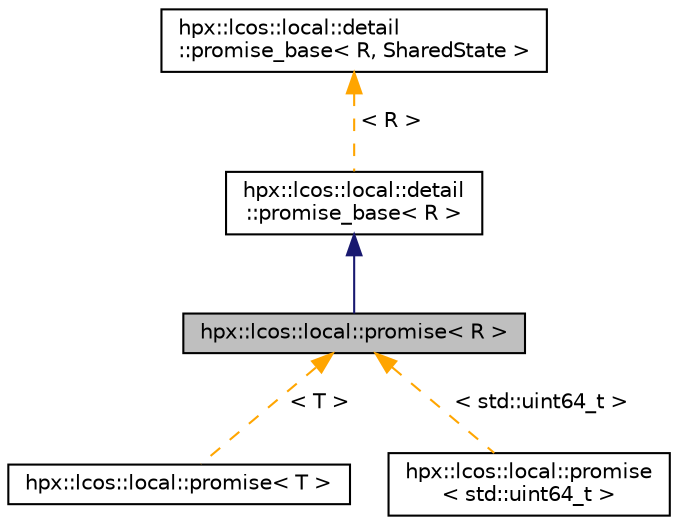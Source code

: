 digraph "hpx::lcos::local::promise&lt; R &gt;"
{
  edge [fontname="Helvetica",fontsize="10",labelfontname="Helvetica",labelfontsize="10"];
  node [fontname="Helvetica",fontsize="10",shape=record];
  Node0 [label="hpx::lcos::local::promise\< R \>",height=0.2,width=0.4,color="black", fillcolor="grey75", style="filled", fontcolor="black"];
  Node1 -> Node0 [dir="back",color="midnightblue",fontsize="10",style="solid",fontname="Helvetica"];
  Node1 [label="hpx::lcos::local::detail\l::promise_base\< R \>",height=0.2,width=0.4,color="black", fillcolor="white", style="filled",URL="$d5/da1/classhpx_1_1lcos_1_1local_1_1detail_1_1promise__base.html"];
  Node2 -> Node1 [dir="back",color="orange",fontsize="10",style="dashed",label=" \< R \>" ,fontname="Helvetica"];
  Node2 [label="hpx::lcos::local::detail\l::promise_base\< R, SharedState \>",height=0.2,width=0.4,color="black", fillcolor="white", style="filled",URL="$d5/da1/classhpx_1_1lcos_1_1local_1_1detail_1_1promise__base.html"];
  Node0 -> Node3 [dir="back",color="orange",fontsize="10",style="dashed",label=" \< T \>" ,fontname="Helvetica"];
  Node3 [label="hpx::lcos::local::promise\< T \>",height=0.2,width=0.4,color="black", fillcolor="white", style="filled",URL="$d6/de4/classhpx_1_1lcos_1_1local_1_1promise.html"];
  Node0 -> Node4 [dir="back",color="orange",fontsize="10",style="dashed",label=" \< std::uint64_t \>" ,fontname="Helvetica"];
  Node4 [label="hpx::lcos::local::promise\l\< std::uint64_t \>",height=0.2,width=0.4,color="black", fillcolor="white", style="filled",URL="$d6/de4/classhpx_1_1lcos_1_1local_1_1promise.html"];
}
